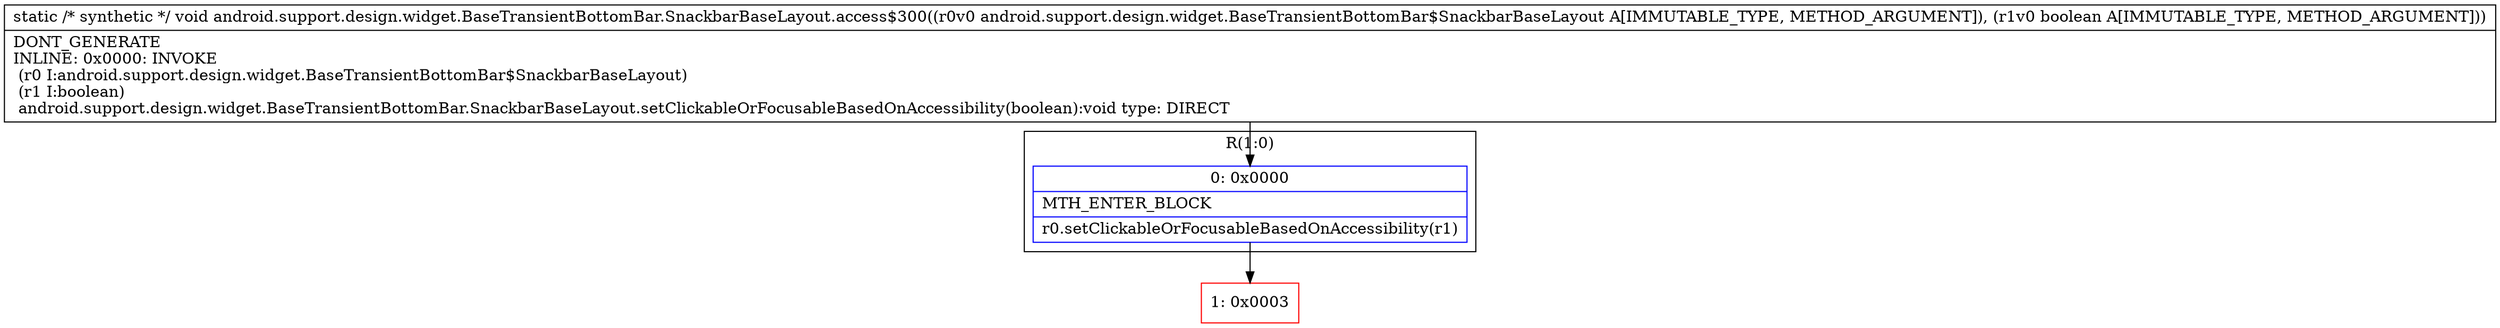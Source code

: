 digraph "CFG forandroid.support.design.widget.BaseTransientBottomBar.SnackbarBaseLayout.access$300(Landroid\/support\/design\/widget\/BaseTransientBottomBar$SnackbarBaseLayout;Z)V" {
subgraph cluster_Region_305612704 {
label = "R(1:0)";
node [shape=record,color=blue];
Node_0 [shape=record,label="{0\:\ 0x0000|MTH_ENTER_BLOCK\l|r0.setClickableOrFocusableBasedOnAccessibility(r1)\l}"];
}
Node_1 [shape=record,color=red,label="{1\:\ 0x0003}"];
MethodNode[shape=record,label="{static \/* synthetic *\/ void android.support.design.widget.BaseTransientBottomBar.SnackbarBaseLayout.access$300((r0v0 android.support.design.widget.BaseTransientBottomBar$SnackbarBaseLayout A[IMMUTABLE_TYPE, METHOD_ARGUMENT]), (r1v0 boolean A[IMMUTABLE_TYPE, METHOD_ARGUMENT]))  | DONT_GENERATE\lINLINE: 0x0000: INVOKE  \l  (r0 I:android.support.design.widget.BaseTransientBottomBar$SnackbarBaseLayout)\l  (r1 I:boolean)\l android.support.design.widget.BaseTransientBottomBar.SnackbarBaseLayout.setClickableOrFocusableBasedOnAccessibility(boolean):void type: DIRECT\l}"];
MethodNode -> Node_0;
Node_0 -> Node_1;
}

